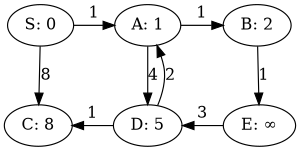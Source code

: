 digraph G {
  size = "2,2";

  S[label="S: 0"]
  A[label="A: 1"]
  B[label="B: 2"]
  C[label="C: 8"]
  D[label="D: 5"]
  E[label="E: ∞"]

  { rank = same; S A B }
  { rank = same; C D E }

  S -> A [label = "1"];
  S -> C [label = "8"];
  A -> D [label = "4"];
  A -> B [label = "1"];
  B -> E [label = "1"];
  D -> C [label = "1"] [constraint = false];
  D -> A [label = "2"] [constraint = false];
  E -> D [label = "3"] [constraint = false];

}